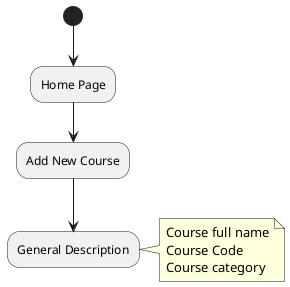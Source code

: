@startuml
'!include xdemicskin.plantuml'
(*) --> "Home Page" as HomePage
HomePage --> "Add New Course" as AddNewCourse
AddNewCourse --> "General Description" as GeneralDescription
note right
	Course full name
	Course Code
	Course category
endnote

@enduml

